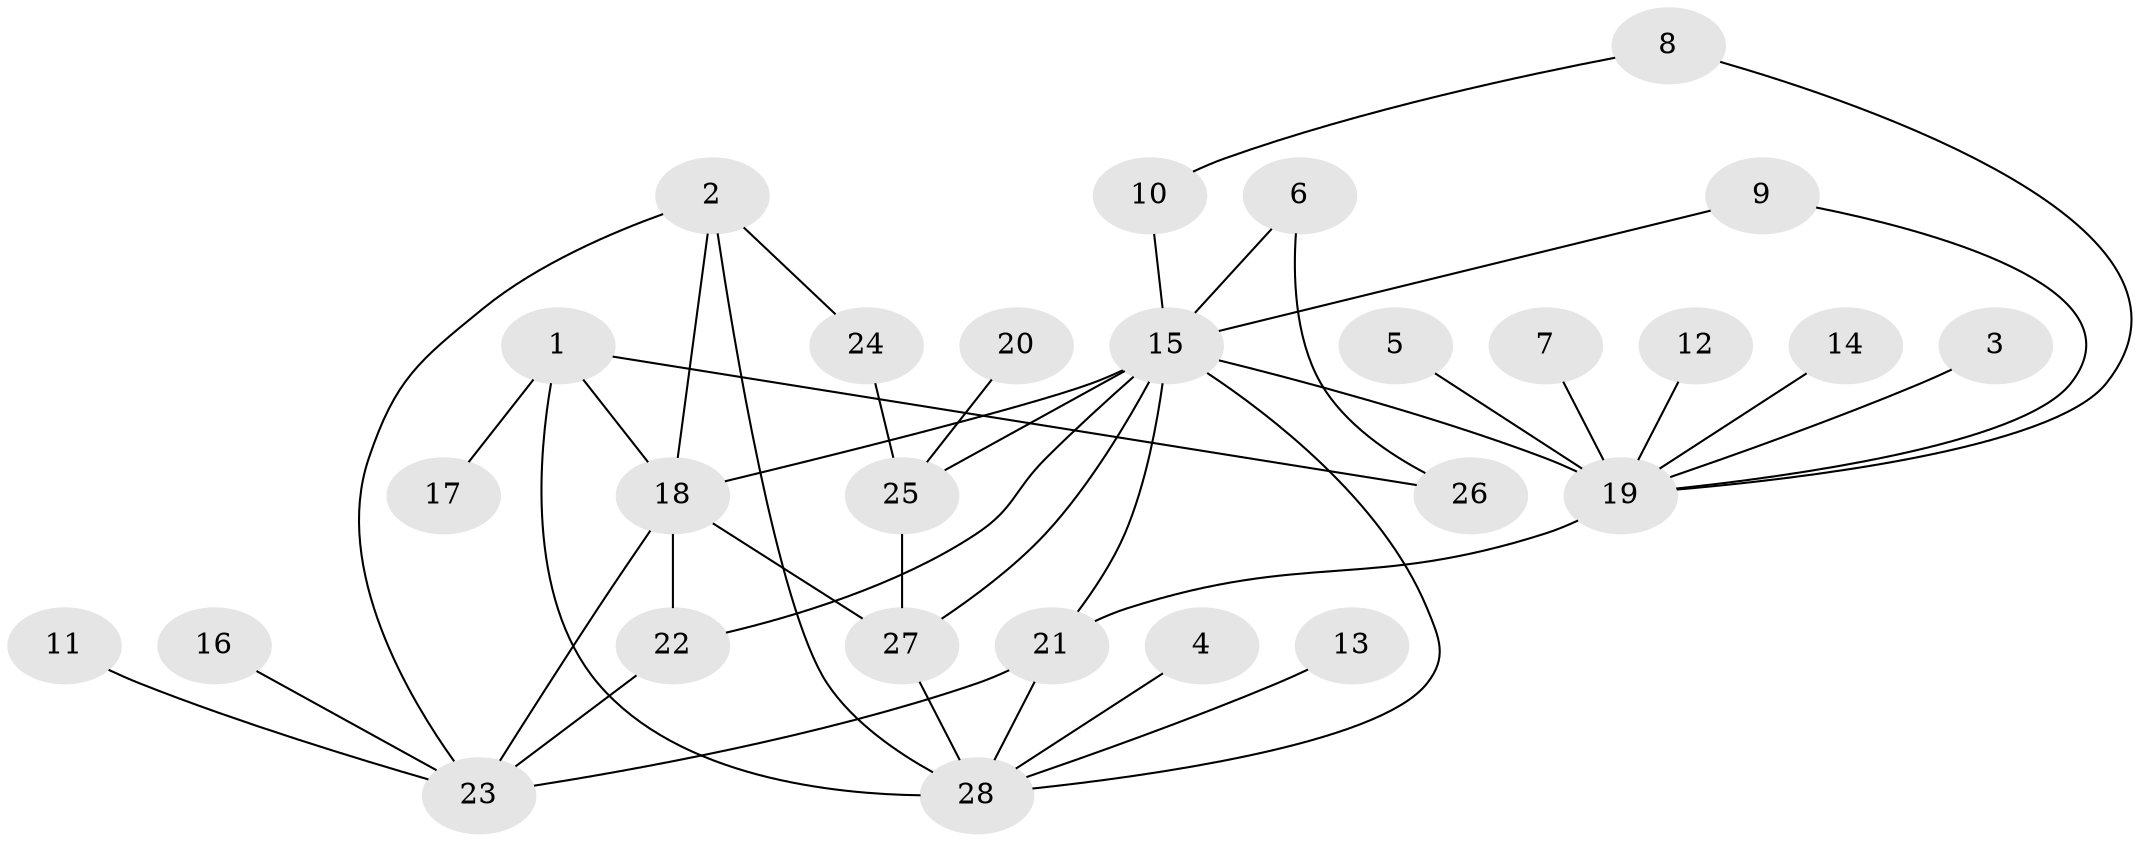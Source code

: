 // original degree distribution, {9: 0.01818181818181818, 1: 0.43636363636363634, 6: 0.05454545454545454, 4: 0.14545454545454545, 12: 0.01818181818181818, 8: 0.05454545454545454, 2: 0.21818181818181817, 3: 0.03636363636363636, 5: 0.01818181818181818}
// Generated by graph-tools (version 1.1) at 2025/01/03/09/25 03:01:57]
// undirected, 28 vertices, 42 edges
graph export_dot {
graph [start="1"]
  node [color=gray90,style=filled];
  1;
  2;
  3;
  4;
  5;
  6;
  7;
  8;
  9;
  10;
  11;
  12;
  13;
  14;
  15;
  16;
  17;
  18;
  19;
  20;
  21;
  22;
  23;
  24;
  25;
  26;
  27;
  28;
  1 -- 17 [weight=1.0];
  1 -- 18 [weight=1.0];
  1 -- 26 [weight=1.0];
  1 -- 28 [weight=1.0];
  2 -- 18 [weight=1.0];
  2 -- 23 [weight=1.0];
  2 -- 24 [weight=1.0];
  2 -- 28 [weight=1.0];
  3 -- 19 [weight=1.0];
  4 -- 28 [weight=1.0];
  5 -- 19 [weight=1.0];
  6 -- 15 [weight=1.0];
  6 -- 26 [weight=1.0];
  7 -- 19 [weight=1.0];
  8 -- 10 [weight=1.0];
  8 -- 19 [weight=1.0];
  9 -- 15 [weight=1.0];
  9 -- 19 [weight=1.0];
  10 -- 15 [weight=1.0];
  11 -- 23 [weight=1.0];
  12 -- 19 [weight=1.0];
  13 -- 28 [weight=1.0];
  14 -- 19 [weight=1.0];
  15 -- 18 [weight=2.0];
  15 -- 19 [weight=3.0];
  15 -- 21 [weight=1.0];
  15 -- 22 [weight=1.0];
  15 -- 25 [weight=1.0];
  15 -- 27 [weight=2.0];
  15 -- 28 [weight=1.0];
  16 -- 23 [weight=1.0];
  18 -- 22 [weight=1.0];
  18 -- 23 [weight=1.0];
  18 -- 27 [weight=1.0];
  19 -- 21 [weight=1.0];
  20 -- 25 [weight=1.0];
  21 -- 23 [weight=2.0];
  21 -- 28 [weight=1.0];
  22 -- 23 [weight=1.0];
  24 -- 25 [weight=1.0];
  25 -- 27 [weight=2.0];
  27 -- 28 [weight=2.0];
}
